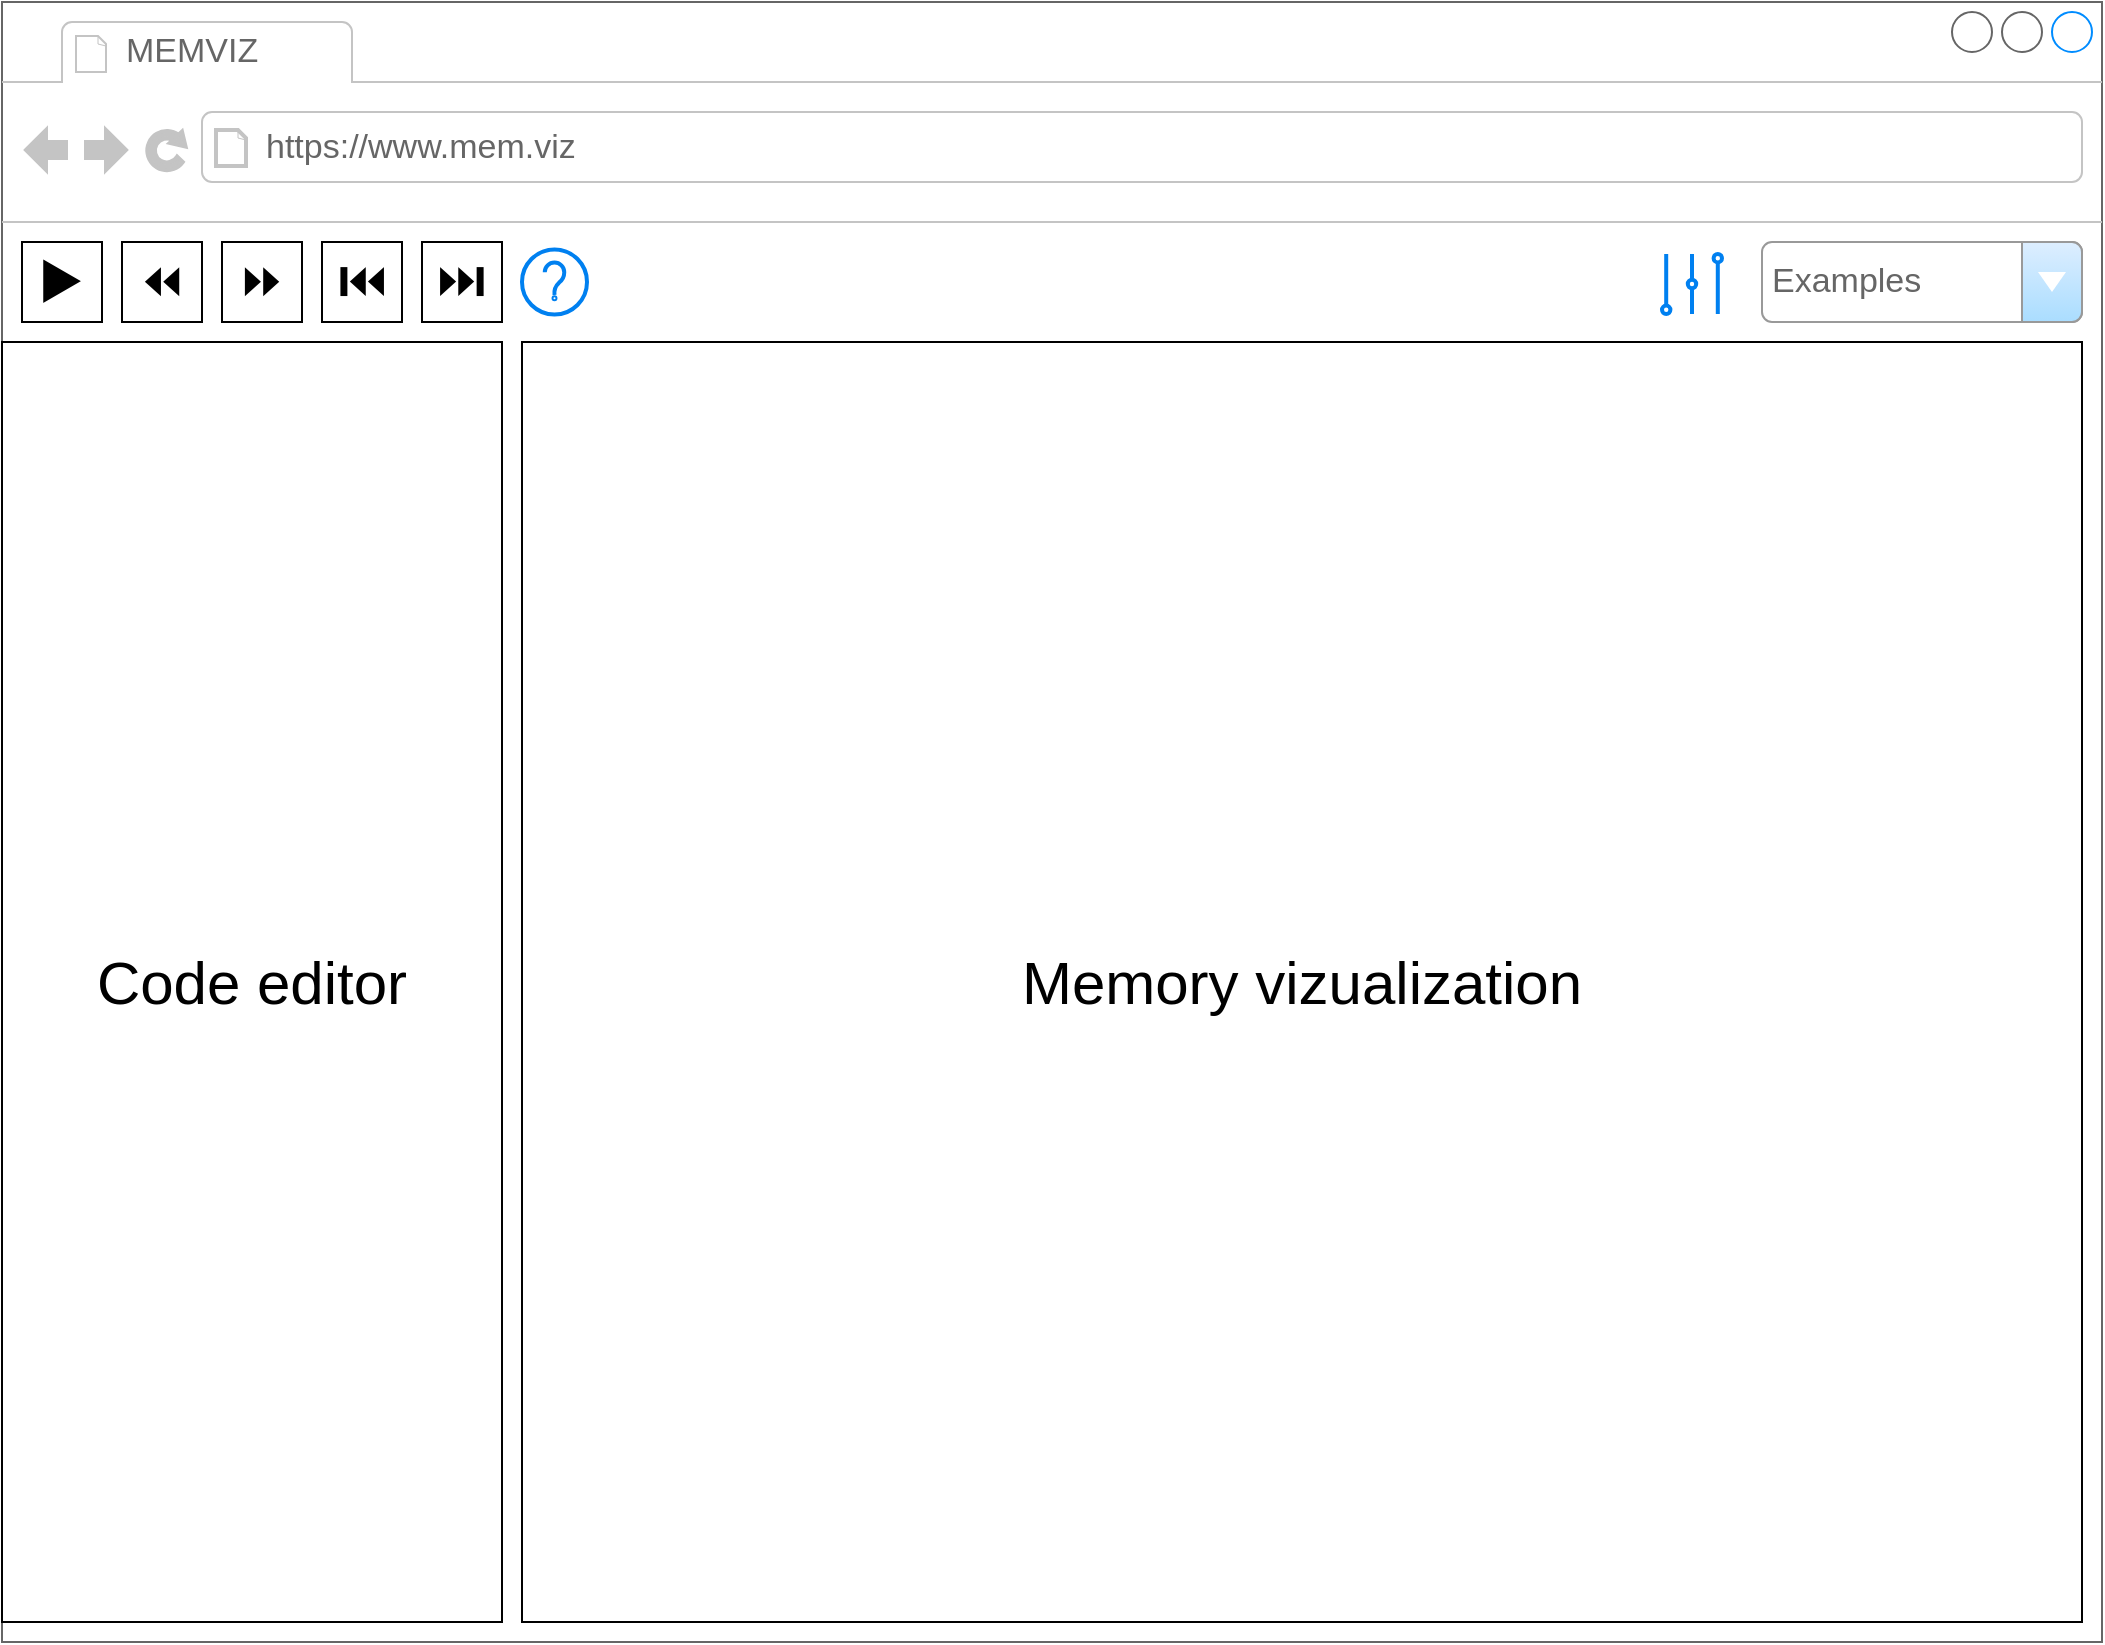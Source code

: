 <mxfile version="24.5.3" type="device">
  <diagram name="Page-1" id="2cc2dc42-3aac-f2a9-1cec-7a8b7cbee084">
    <mxGraphModel dx="1104" dy="1233" grid="1" gridSize="10" guides="1" tooltips="1" connect="1" arrows="1" fold="1" page="1" pageScale="1" pageWidth="1100" pageHeight="850" background="none" math="0" shadow="0">
      <root>
        <mxCell id="0" />
        <mxCell id="1" parent="0" />
        <mxCell id="7026571954dc6520-1" value="" style="strokeWidth=1;shadow=0;dashed=0;align=center;html=1;shape=mxgraph.mockup.containers.browserWindow;rSize=0;strokeColor=#666666;mainText=,;recursiveResize=0;rounded=0;labelBackgroundColor=none;fontFamily=Verdana;fontSize=12" parent="1" vertex="1">
          <mxGeometry x="25" y="15" width="1050" height="820" as="geometry" />
        </mxCell>
        <mxCell id="7026571954dc6520-2" value="MEMVIZ" style="strokeWidth=1;shadow=0;dashed=0;align=center;html=1;shape=mxgraph.mockup.containers.anchor;fontSize=17;fontColor=#666666;align=left;" parent="7026571954dc6520-1" vertex="1">
          <mxGeometry x="60" y="12" width="110" height="26" as="geometry" />
        </mxCell>
        <mxCell id="7026571954dc6520-3" value="https://www.mem.viz" style="strokeWidth=1;shadow=0;dashed=0;align=center;html=1;shape=mxgraph.mockup.containers.anchor;rSize=0;fontSize=17;fontColor=#666666;align=left;" parent="7026571954dc6520-1" vertex="1">
          <mxGeometry x="130" y="60" width="250" height="26" as="geometry" />
        </mxCell>
        <mxCell id="PhWCfHcbl1yD6pP4gzPZ-5" value="Examples" style="strokeWidth=1;shadow=0;dashed=0;align=center;html=1;shape=mxgraph.mockup.forms.comboBox;strokeColor=#999999;fillColor=#ddeeff;align=left;fillColor2=#aaddff;mainText=;fontColor=#666666;fontSize=17;spacingLeft=3;" vertex="1" parent="7026571954dc6520-1">
          <mxGeometry x="880" y="120" width="160" height="40" as="geometry" />
        </mxCell>
        <mxCell id="PhWCfHcbl1yD6pP4gzPZ-14" value="&lt;font style=&quot;font-size: 27px;&quot;&gt;▶️&lt;/font&gt;" style="rounded=0;whiteSpace=wrap;html=1;strokeColor=default;" vertex="1" parent="7026571954dc6520-1">
          <mxGeometry x="10" y="120" width="40" height="40" as="geometry" />
        </mxCell>
        <mxCell id="PhWCfHcbl1yD6pP4gzPZ-15" value="&lt;font style=&quot;font-size: 27px;&quot;&gt;⏮️&lt;/font&gt;" style="rounded=0;whiteSpace=wrap;html=1;strokeColor=default;" vertex="1" parent="7026571954dc6520-1">
          <mxGeometry x="160" y="120" width="40" height="40" as="geometry" />
        </mxCell>
        <mxCell id="PhWCfHcbl1yD6pP4gzPZ-24" value="&lt;font style=&quot;font-size: 27px;&quot;&gt;⏭️&lt;/font&gt;" style="rounded=0;whiteSpace=wrap;html=1;strokeColor=default;" vertex="1" parent="7026571954dc6520-1">
          <mxGeometry x="210" y="120" width="40" height="40" as="geometry" />
        </mxCell>
        <mxCell id="PhWCfHcbl1yD6pP4gzPZ-26" value="&lt;font style=&quot;font-size: 27px;&quot;&gt;⏩&lt;/font&gt;" style="rounded=0;whiteSpace=wrap;html=1;strokeColor=default;" vertex="1" parent="7026571954dc6520-1">
          <mxGeometry x="110" y="120" width="40" height="40" as="geometry" />
        </mxCell>
        <mxCell id="PhWCfHcbl1yD6pP4gzPZ-25" value="&lt;font style=&quot;font-size: 27px;&quot;&gt;⏪&lt;/font&gt;" style="rounded=0;whiteSpace=wrap;html=1;strokeColor=default;" vertex="1" parent="7026571954dc6520-1">
          <mxGeometry x="60" y="120" width="40" height="40" as="geometry" />
        </mxCell>
        <mxCell id="PhWCfHcbl1yD6pP4gzPZ-27" value="&lt;font style=&quot;font-size: 30px;&quot;&gt;Code editor&lt;/font&gt;" style="rounded=0;whiteSpace=wrap;html=1;align=center;" vertex="1" parent="7026571954dc6520-1">
          <mxGeometry y="170" width="250" height="640" as="geometry" />
        </mxCell>
        <mxCell id="PhWCfHcbl1yD6pP4gzPZ-28" value="&lt;font style=&quot;font-size: 30px;&quot;&gt;Memory vizualization&lt;/font&gt;" style="rounded=0;whiteSpace=wrap;html=1;" vertex="1" parent="7026571954dc6520-1">
          <mxGeometry x="260" y="170" width="780" height="640" as="geometry" />
        </mxCell>
        <mxCell id="PhWCfHcbl1yD6pP4gzPZ-29" value="" style="html=1;verticalLabelPosition=bottom;align=center;labelBackgroundColor=#ffffff;verticalAlign=top;strokeWidth=2;strokeColor=#0080F0;shadow=0;dashed=0;shape=mxgraph.ios7.icons.help;" vertex="1" parent="7026571954dc6520-1">
          <mxGeometry x="260" y="123.75" width="32.5" height="32.5" as="geometry" />
        </mxCell>
        <mxCell id="PhWCfHcbl1yD6pP4gzPZ-30" value="" style="html=1;verticalLabelPosition=bottom;align=center;labelBackgroundColor=#ffffff;verticalAlign=top;strokeWidth=2;strokeColor=#0080F0;shadow=0;dashed=0;shape=mxgraph.ios7.icons.volume;pointerEvents=1" vertex="1" parent="7026571954dc6520-1">
          <mxGeometry x="830" y="126" width="30" height="30" as="geometry" />
        </mxCell>
      </root>
    </mxGraphModel>
  </diagram>
</mxfile>
